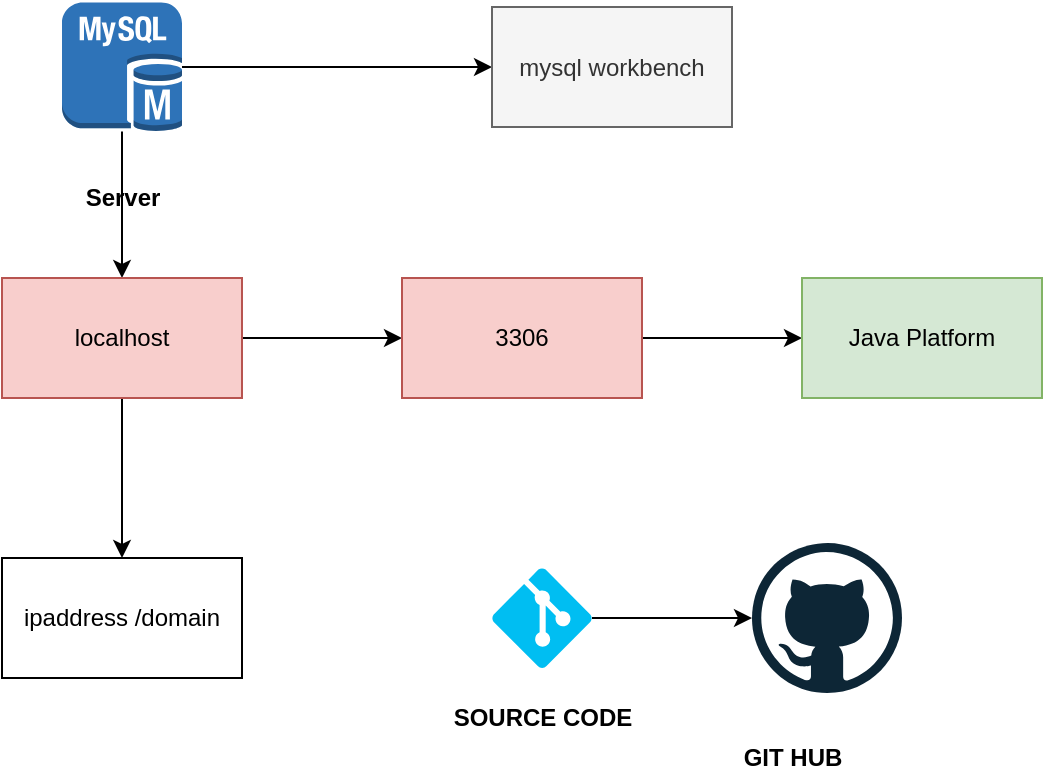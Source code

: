 <mxfile version="14.5.1" type="device" pages="3"><diagram id="DinBpW4MM0XlMMbSNdEa" name="setup"><mxGraphModel dx="768" dy="491" grid="1" gridSize="10" guides="1" tooltips="1" connect="1" arrows="1" fold="1" page="1" pageScale="1" pageWidth="850" pageHeight="1100" math="0" shadow="0"><root><mxCell id="0"/><mxCell id="1" parent="0"/><mxCell id="RY3BHXIo2blwX2J_76sr-4" style="edgeStyle=orthogonalEdgeStyle;rounded=0;orthogonalLoop=1;jettySize=auto;html=1;" parent="1" source="RY3BHXIo2blwX2J_76sr-1" target="RY3BHXIo2blwX2J_76sr-3" edge="1"><mxGeometry relative="1" as="geometry"/></mxCell><mxCell id="RY3BHXIo2blwX2J_76sr-9" style="edgeStyle=orthogonalEdgeStyle;rounded=0;orthogonalLoop=1;jettySize=auto;html=1;entryX=0.5;entryY=0;entryDx=0;entryDy=0;" parent="1" source="RY3BHXIo2blwX2J_76sr-1" target="RY3BHXIo2blwX2J_76sr-6" edge="1"><mxGeometry relative="1" as="geometry"/></mxCell><mxCell id="RY3BHXIo2blwX2J_76sr-1" value="" style="outlineConnect=0;dashed=0;verticalLabelPosition=bottom;verticalAlign=top;align=center;html=1;shape=mxgraph.aws3.mysql_db_instance;fillColor=#2E73B8;gradientColor=none;" parent="1" vertex="1"><mxGeometry x="95" y="72.25" width="60" height="64.5" as="geometry"/></mxCell><mxCell id="RY3BHXIo2blwX2J_76sr-2" value="Server" style="text;html=1;align=center;verticalAlign=middle;resizable=0;points=[];autosize=1;fontStyle=1" parent="1" vertex="1"><mxGeometry x="100" y="160" width="50" height="20" as="geometry"/></mxCell><mxCell id="RY3BHXIo2blwX2J_76sr-3" value="mysql workbench" style="rounded=0;whiteSpace=wrap;html=1;fillColor=#f5f5f5;strokeColor=#666666;fontColor=#333333;" parent="1" vertex="1"><mxGeometry x="310" y="74.5" width="120" height="60" as="geometry"/></mxCell><mxCell id="RY3BHXIo2blwX2J_76sr-8" value="" style="edgeStyle=orthogonalEdgeStyle;rounded=0;orthogonalLoop=1;jettySize=auto;html=1;" parent="1" source="RY3BHXIo2blwX2J_76sr-6" target="RY3BHXIo2blwX2J_76sr-7" edge="1"><mxGeometry relative="1" as="geometry"/></mxCell><mxCell id="RY3BHXIo2blwX2J_76sr-11" value="" style="edgeStyle=orthogonalEdgeStyle;rounded=0;orthogonalLoop=1;jettySize=auto;html=1;" parent="1" source="RY3BHXIo2blwX2J_76sr-6" target="RY3BHXIo2blwX2J_76sr-10" edge="1"><mxGeometry relative="1" as="geometry"/></mxCell><mxCell id="RY3BHXIo2blwX2J_76sr-6" value="localhost" style="rounded=0;whiteSpace=wrap;html=1;fillColor=#f8cecc;strokeColor=#b85450;" parent="1" vertex="1"><mxGeometry x="65" y="210" width="120" height="60" as="geometry"/></mxCell><mxCell id="RY3BHXIo2blwX2J_76sr-13" value="" style="edgeStyle=orthogonalEdgeStyle;rounded=0;orthogonalLoop=1;jettySize=auto;html=1;" parent="1" source="RY3BHXIo2blwX2J_76sr-7" target="RY3BHXIo2blwX2J_76sr-12" edge="1"><mxGeometry relative="1" as="geometry"/></mxCell><mxCell id="RY3BHXIo2blwX2J_76sr-7" value="3306" style="rounded=0;whiteSpace=wrap;html=1;fillColor=#f8cecc;strokeColor=#b85450;" parent="1" vertex="1"><mxGeometry x="265" y="210" width="120" height="60" as="geometry"/></mxCell><mxCell id="RY3BHXIo2blwX2J_76sr-10" value="ipaddress /domain" style="rounded=0;whiteSpace=wrap;html=1;" parent="1" vertex="1"><mxGeometry x="65" y="350" width="120" height="60" as="geometry"/></mxCell><mxCell id="RY3BHXIo2blwX2J_76sr-12" value="Java Platform" style="whiteSpace=wrap;html=1;rounded=0;strokeColor=#82b366;fillColor=#d5e8d4;" parent="1" vertex="1"><mxGeometry x="465" y="210" width="120" height="60" as="geometry"/></mxCell><mxCell id="zBdAIBob5hivmmOwmi3v-5" style="edgeStyle=orthogonalEdgeStyle;rounded=0;orthogonalLoop=1;jettySize=auto;html=1;" edge="1" parent="1" source="zBdAIBob5hivmmOwmi3v-1" target="zBdAIBob5hivmmOwmi3v-3"><mxGeometry relative="1" as="geometry"/></mxCell><mxCell id="zBdAIBob5hivmmOwmi3v-1" value="" style="verticalLabelPosition=bottom;html=1;verticalAlign=top;align=center;strokeColor=none;fillColor=#00BEF2;shape=mxgraph.azure.git_repository;" vertex="1" parent="1"><mxGeometry x="310" y="355" width="50" height="50" as="geometry"/></mxCell><mxCell id="zBdAIBob5hivmmOwmi3v-2" value="SOURCE CODE" style="text;html=1;align=center;verticalAlign=middle;resizable=0;points=[];autosize=1;fontStyle=1" vertex="1" parent="1"><mxGeometry x="285" y="420" width="100" height="20" as="geometry"/></mxCell><mxCell id="zBdAIBob5hivmmOwmi3v-3" value="" style="dashed=0;outlineConnect=0;html=1;align=center;labelPosition=center;verticalLabelPosition=bottom;verticalAlign=top;shape=mxgraph.weblogos.github" vertex="1" parent="1"><mxGeometry x="440" y="342.5" width="75" height="75" as="geometry"/></mxCell><mxCell id="zBdAIBob5hivmmOwmi3v-4" value="GIT HUB" style="text;html=1;align=center;verticalAlign=middle;resizable=0;points=[];autosize=1;fontStyle=1" vertex="1" parent="1"><mxGeometry x="430" y="440" width="60" height="20" as="geometry"/></mxCell></root></mxGraphModel></diagram><diagram id="wA5yZgzBARcjzkAJh_w_" name="sql queries"><mxGraphModel dx="768" dy="1591" grid="1" gridSize="10" guides="1" tooltips="1" connect="1" arrows="1" fold="1" page="1" pageScale="1" pageWidth="850" pageHeight="1100" math="0" shadow="0"><root><mxCell id="cdkBIwx_XLgiQkzBM_Nr-0"/><mxCell id="cdkBIwx_XLgiQkzBM_Nr-1" parent="cdkBIwx_XLgiQkzBM_Nr-0"/><mxCell id="cdkBIwx_XLgiQkzBM_Nr-4" value="" style="edgeStyle=orthogonalEdgeStyle;rounded=0;orthogonalLoop=1;jettySize=auto;html=1;" edge="1" parent="cdkBIwx_XLgiQkzBM_Nr-1" source="cdkBIwx_XLgiQkzBM_Nr-2" target="cdkBIwx_XLgiQkzBM_Nr-3"><mxGeometry relative="1" as="geometry"/></mxCell><mxCell id="cdkBIwx_XLgiQkzBM_Nr-2" value="setup&lt;br&gt;" style="rounded=0;whiteSpace=wrap;html=1;" vertex="1" parent="cdkBIwx_XLgiQkzBM_Nr-1"><mxGeometry x="40" y="40" width="120" height="60" as="geometry"/></mxCell><mxCell id="cdkBIwx_XLgiQkzBM_Nr-3" value="Queries&lt;br&gt;select with static text&amp;nbsp;&lt;br&gt;seelct with columns&lt;br&gt;arithmetic operations&lt;br&gt;concatenation operations&lt;br&gt;user-defined column headings&lt;br&gt;date formatting&lt;br&gt;selecting all columns&lt;br&gt;selecting specific columns&lt;br&gt;order by using index and using column names&lt;br&gt;user defined column names.&lt;br&gt;Intant Pracatice." style="rounded=0;whiteSpace=wrap;html=1;fillColor=#dae8fc;strokeColor=#6c8ebf;" vertex="1" parent="cdkBIwx_XLgiQkzBM_Nr-1"><mxGeometry x="220" y="-55" width="260" height="250" as="geometry"/></mxCell></root></mxGraphModel></diagram><diagram id="fcW-ehp6TvL_UJjhGYV_" name="CONSTRAINTS"><mxGraphModel dx="768" dy="491" grid="1" gridSize="10" guides="1" tooltips="1" connect="1" arrows="1" fold="1" page="1" pageScale="1" pageWidth="850" pageHeight="1100" math="0" shadow="0"><root><mxCell id="e1GZq2wOLdln39kbFhAI-0"/><mxCell id="e1GZq2wOLdln39kbFhAI-1" parent="e1GZq2wOLdln39kbFhAI-0"/><mxCell id="e1GZq2wOLdln39kbFhAI-4" value="" style="edgeStyle=orthogonalEdgeStyle;rounded=0;orthogonalLoop=1;jettySize=auto;html=1;" edge="1" parent="e1GZq2wOLdln39kbFhAI-1" source="e1GZq2wOLdln39kbFhAI-2" target="e1GZq2wOLdln39kbFhAI-3"><mxGeometry relative="1" as="geometry"/></mxCell><mxCell id="e1GZq2wOLdln39kbFhAI-2" value="CONSTRAINTS" style="rounded=0;whiteSpace=wrap;html=1;" vertex="1" parent="e1GZq2wOLdln39kbFhAI-1"><mxGeometry x="40" y="40" width="120" height="60" as="geometry"/></mxCell><mxCell id="e1GZq2wOLdln39kbFhAI-3" value="Rules and Regulations regarding the data that can be entered inside a table&lt;br&gt;" style="rounded=0;whiteSpace=wrap;html=1;fillColor=#e1d5e7;strokeColor=#9673a6;" vertex="1" parent="e1GZq2wOLdln39kbFhAI-1"><mxGeometry x="255" y="25" width="170" height="90" as="geometry"/></mxCell></root></mxGraphModel></diagram></mxfile>
